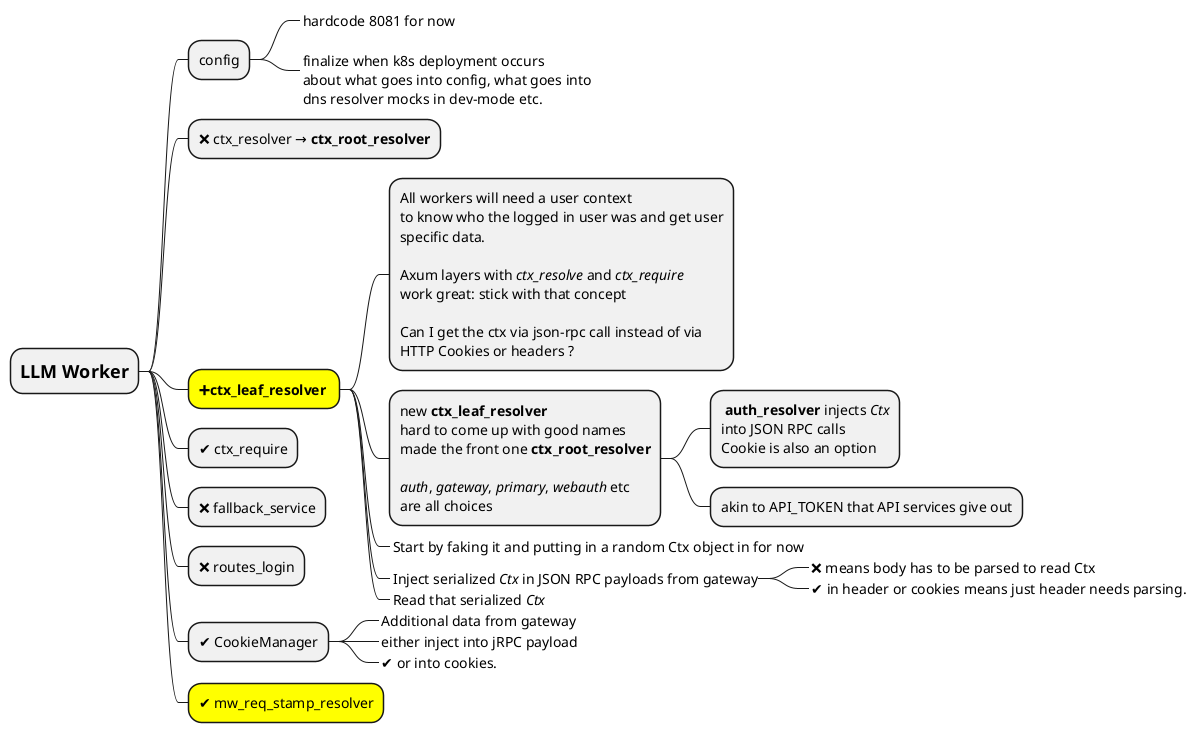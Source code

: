 @startmindmap
* = LLM Worker
** config
***_ hardcode 8081 for now
***_:
finalize when k8s deployment occurs
about what goes into config, what goes into 
dns resolver mocks in dev-mode etc.;

** ❌ ctx_resolver → **ctx_root_resolver**
**[#yellow] **➕ctx_leaf_resolver **
***:All workers will need a user context 
to know who the logged in user was and get user
specific data.

Axum layers with //ctx_resolve// and //ctx_require// 
work great: stick with that concept

Can I get the ctx via json-rpc call instead of via
HTTP Cookies or headers ?;

***:new **ctx_leaf_resolver**
hard to come up with good names
made the front one **ctx_root_resolver**

//auth//, //gateway//, //primary//, //webauth// etc 
are all choices;
****: **auth_resolver** injects //Ctx// 
into JSON RPC calls
Cookie is also an option;

**** akin to API_TOKEN that API services give out

***_ Start by faking it and putting in a random Ctx object in for now
***_ Inject serialized //Ctx// in JSON RPC payloads from gateway
****_ ❌ means body has to be parsed to read Ctx
****_ ✔️ in header or cookies means just header needs parsing.

***_ Read that serialized //Ctx// 

** ✔️ ctx_require
** ❌ fallback_service
** ❌ routes_login
** ✔️ CookieManager
***_ Additional data from gateway
***_ either inject into jRPC payload
***_ ✔️ or into cookies.
**[#yellow] ✔️ mw_req_stamp_resolver

@endmindmap